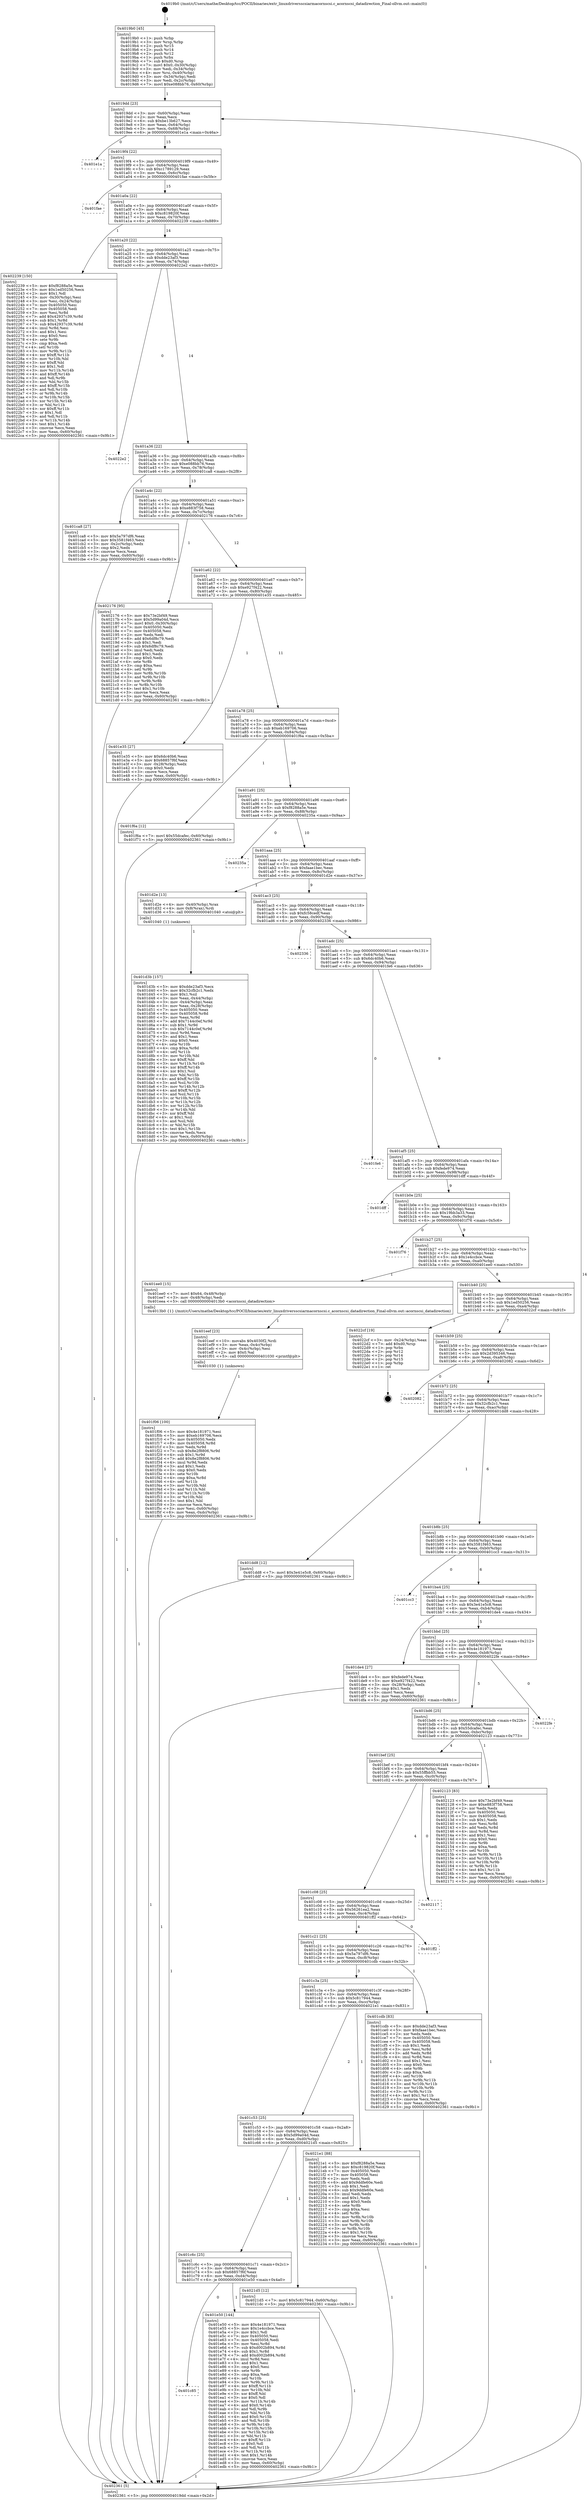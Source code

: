 digraph "0x4019b0" {
  label = "0x4019b0 (/mnt/c/Users/mathe/Desktop/tcc/POCII/binaries/extr_linuxdriversscsiarmacornscsi.c_acornscsi_datadirection_Final-ollvm.out::main(0))"
  labelloc = "t"
  node[shape=record]

  Entry [label="",width=0.3,height=0.3,shape=circle,fillcolor=black,style=filled]
  "0x4019dd" [label="{
     0x4019dd [23]\l
     | [instrs]\l
     &nbsp;&nbsp;0x4019dd \<+3\>: mov -0x60(%rbp),%eax\l
     &nbsp;&nbsp;0x4019e0 \<+2\>: mov %eax,%ecx\l
     &nbsp;&nbsp;0x4019e2 \<+6\>: sub $0xbe13b627,%ecx\l
     &nbsp;&nbsp;0x4019e8 \<+3\>: mov %eax,-0x64(%rbp)\l
     &nbsp;&nbsp;0x4019eb \<+3\>: mov %ecx,-0x68(%rbp)\l
     &nbsp;&nbsp;0x4019ee \<+6\>: je 0000000000401e1a \<main+0x46a\>\l
  }"]
  "0x401e1a" [label="{
     0x401e1a\l
  }", style=dashed]
  "0x4019f4" [label="{
     0x4019f4 [22]\l
     | [instrs]\l
     &nbsp;&nbsp;0x4019f4 \<+5\>: jmp 00000000004019f9 \<main+0x49\>\l
     &nbsp;&nbsp;0x4019f9 \<+3\>: mov -0x64(%rbp),%eax\l
     &nbsp;&nbsp;0x4019fc \<+5\>: sub $0xc1789129,%eax\l
     &nbsp;&nbsp;0x401a01 \<+3\>: mov %eax,-0x6c(%rbp)\l
     &nbsp;&nbsp;0x401a04 \<+6\>: je 0000000000401fae \<main+0x5fe\>\l
  }"]
  Exit [label="",width=0.3,height=0.3,shape=circle,fillcolor=black,style=filled,peripheries=2]
  "0x401fae" [label="{
     0x401fae\l
  }", style=dashed]
  "0x401a0a" [label="{
     0x401a0a [22]\l
     | [instrs]\l
     &nbsp;&nbsp;0x401a0a \<+5\>: jmp 0000000000401a0f \<main+0x5f\>\l
     &nbsp;&nbsp;0x401a0f \<+3\>: mov -0x64(%rbp),%eax\l
     &nbsp;&nbsp;0x401a12 \<+5\>: sub $0xc819820f,%eax\l
     &nbsp;&nbsp;0x401a17 \<+3\>: mov %eax,-0x70(%rbp)\l
     &nbsp;&nbsp;0x401a1a \<+6\>: je 0000000000402239 \<main+0x889\>\l
  }"]
  "0x401f06" [label="{
     0x401f06 [100]\l
     | [instrs]\l
     &nbsp;&nbsp;0x401f06 \<+5\>: mov $0x4e181971,%esi\l
     &nbsp;&nbsp;0x401f0b \<+5\>: mov $0xeb169706,%ecx\l
     &nbsp;&nbsp;0x401f10 \<+7\>: mov 0x405050,%edx\l
     &nbsp;&nbsp;0x401f17 \<+8\>: mov 0x405058,%r8d\l
     &nbsp;&nbsp;0x401f1f \<+3\>: mov %edx,%r9d\l
     &nbsp;&nbsp;0x401f22 \<+7\>: sub $0x8e2f8806,%r9d\l
     &nbsp;&nbsp;0x401f29 \<+4\>: sub $0x1,%r9d\l
     &nbsp;&nbsp;0x401f2d \<+7\>: add $0x8e2f8806,%r9d\l
     &nbsp;&nbsp;0x401f34 \<+4\>: imul %r9d,%edx\l
     &nbsp;&nbsp;0x401f38 \<+3\>: and $0x1,%edx\l
     &nbsp;&nbsp;0x401f3b \<+3\>: cmp $0x0,%edx\l
     &nbsp;&nbsp;0x401f3e \<+4\>: sete %r10b\l
     &nbsp;&nbsp;0x401f42 \<+4\>: cmp $0xa,%r8d\l
     &nbsp;&nbsp;0x401f46 \<+4\>: setl %r11b\l
     &nbsp;&nbsp;0x401f4a \<+3\>: mov %r10b,%bl\l
     &nbsp;&nbsp;0x401f4d \<+3\>: and %r11b,%bl\l
     &nbsp;&nbsp;0x401f50 \<+3\>: xor %r11b,%r10b\l
     &nbsp;&nbsp;0x401f53 \<+3\>: or %r10b,%bl\l
     &nbsp;&nbsp;0x401f56 \<+3\>: test $0x1,%bl\l
     &nbsp;&nbsp;0x401f59 \<+3\>: cmovne %ecx,%esi\l
     &nbsp;&nbsp;0x401f5c \<+3\>: mov %esi,-0x60(%rbp)\l
     &nbsp;&nbsp;0x401f5f \<+6\>: mov %eax,-0xdc(%rbp)\l
     &nbsp;&nbsp;0x401f65 \<+5\>: jmp 0000000000402361 \<main+0x9b1\>\l
  }"]
  "0x402239" [label="{
     0x402239 [150]\l
     | [instrs]\l
     &nbsp;&nbsp;0x402239 \<+5\>: mov $0xf8288a5e,%eax\l
     &nbsp;&nbsp;0x40223e \<+5\>: mov $0x1ed50256,%ecx\l
     &nbsp;&nbsp;0x402243 \<+2\>: mov $0x1,%dl\l
     &nbsp;&nbsp;0x402245 \<+3\>: mov -0x30(%rbp),%esi\l
     &nbsp;&nbsp;0x402248 \<+3\>: mov %esi,-0x24(%rbp)\l
     &nbsp;&nbsp;0x40224b \<+7\>: mov 0x405050,%esi\l
     &nbsp;&nbsp;0x402252 \<+7\>: mov 0x405058,%edi\l
     &nbsp;&nbsp;0x402259 \<+3\>: mov %esi,%r8d\l
     &nbsp;&nbsp;0x40225c \<+7\>: add $0x42937c39,%r8d\l
     &nbsp;&nbsp;0x402263 \<+4\>: sub $0x1,%r8d\l
     &nbsp;&nbsp;0x402267 \<+7\>: sub $0x42937c39,%r8d\l
     &nbsp;&nbsp;0x40226e \<+4\>: imul %r8d,%esi\l
     &nbsp;&nbsp;0x402272 \<+3\>: and $0x1,%esi\l
     &nbsp;&nbsp;0x402275 \<+3\>: cmp $0x0,%esi\l
     &nbsp;&nbsp;0x402278 \<+4\>: sete %r9b\l
     &nbsp;&nbsp;0x40227c \<+3\>: cmp $0xa,%edi\l
     &nbsp;&nbsp;0x40227f \<+4\>: setl %r10b\l
     &nbsp;&nbsp;0x402283 \<+3\>: mov %r9b,%r11b\l
     &nbsp;&nbsp;0x402286 \<+4\>: xor $0xff,%r11b\l
     &nbsp;&nbsp;0x40228a \<+3\>: mov %r10b,%bl\l
     &nbsp;&nbsp;0x40228d \<+3\>: xor $0xff,%bl\l
     &nbsp;&nbsp;0x402290 \<+3\>: xor $0x1,%dl\l
     &nbsp;&nbsp;0x402293 \<+3\>: mov %r11b,%r14b\l
     &nbsp;&nbsp;0x402296 \<+4\>: and $0xff,%r14b\l
     &nbsp;&nbsp;0x40229a \<+3\>: and %dl,%r9b\l
     &nbsp;&nbsp;0x40229d \<+3\>: mov %bl,%r15b\l
     &nbsp;&nbsp;0x4022a0 \<+4\>: and $0xff,%r15b\l
     &nbsp;&nbsp;0x4022a4 \<+3\>: and %dl,%r10b\l
     &nbsp;&nbsp;0x4022a7 \<+3\>: or %r9b,%r14b\l
     &nbsp;&nbsp;0x4022aa \<+3\>: or %r10b,%r15b\l
     &nbsp;&nbsp;0x4022ad \<+3\>: xor %r15b,%r14b\l
     &nbsp;&nbsp;0x4022b0 \<+3\>: or %bl,%r11b\l
     &nbsp;&nbsp;0x4022b3 \<+4\>: xor $0xff,%r11b\l
     &nbsp;&nbsp;0x4022b7 \<+3\>: or $0x1,%dl\l
     &nbsp;&nbsp;0x4022ba \<+3\>: and %dl,%r11b\l
     &nbsp;&nbsp;0x4022bd \<+3\>: or %r11b,%r14b\l
     &nbsp;&nbsp;0x4022c0 \<+4\>: test $0x1,%r14b\l
     &nbsp;&nbsp;0x4022c4 \<+3\>: cmovne %ecx,%eax\l
     &nbsp;&nbsp;0x4022c7 \<+3\>: mov %eax,-0x60(%rbp)\l
     &nbsp;&nbsp;0x4022ca \<+5\>: jmp 0000000000402361 \<main+0x9b1\>\l
  }"]
  "0x401a20" [label="{
     0x401a20 [22]\l
     | [instrs]\l
     &nbsp;&nbsp;0x401a20 \<+5\>: jmp 0000000000401a25 \<main+0x75\>\l
     &nbsp;&nbsp;0x401a25 \<+3\>: mov -0x64(%rbp),%eax\l
     &nbsp;&nbsp;0x401a28 \<+5\>: sub $0xdde23af3,%eax\l
     &nbsp;&nbsp;0x401a2d \<+3\>: mov %eax,-0x74(%rbp)\l
     &nbsp;&nbsp;0x401a30 \<+6\>: je 00000000004022e2 \<main+0x932\>\l
  }"]
  "0x401eef" [label="{
     0x401eef [23]\l
     | [instrs]\l
     &nbsp;&nbsp;0x401eef \<+10\>: movabs $0x4030f2,%rdi\l
     &nbsp;&nbsp;0x401ef9 \<+3\>: mov %eax,-0x4c(%rbp)\l
     &nbsp;&nbsp;0x401efc \<+3\>: mov -0x4c(%rbp),%esi\l
     &nbsp;&nbsp;0x401eff \<+2\>: mov $0x0,%al\l
     &nbsp;&nbsp;0x401f01 \<+5\>: call 0000000000401030 \<printf@plt\>\l
     | [calls]\l
     &nbsp;&nbsp;0x401030 \{1\} (unknown)\l
  }"]
  "0x4022e2" [label="{
     0x4022e2\l
  }", style=dashed]
  "0x401a36" [label="{
     0x401a36 [22]\l
     | [instrs]\l
     &nbsp;&nbsp;0x401a36 \<+5\>: jmp 0000000000401a3b \<main+0x8b\>\l
     &nbsp;&nbsp;0x401a3b \<+3\>: mov -0x64(%rbp),%eax\l
     &nbsp;&nbsp;0x401a3e \<+5\>: sub $0xe088bb76,%eax\l
     &nbsp;&nbsp;0x401a43 \<+3\>: mov %eax,-0x78(%rbp)\l
     &nbsp;&nbsp;0x401a46 \<+6\>: je 0000000000401ca8 \<main+0x2f8\>\l
  }"]
  "0x401c85" [label="{
     0x401c85\l
  }", style=dashed]
  "0x401ca8" [label="{
     0x401ca8 [27]\l
     | [instrs]\l
     &nbsp;&nbsp;0x401ca8 \<+5\>: mov $0x5a797df6,%eax\l
     &nbsp;&nbsp;0x401cad \<+5\>: mov $0x3581f463,%ecx\l
     &nbsp;&nbsp;0x401cb2 \<+3\>: mov -0x2c(%rbp),%edx\l
     &nbsp;&nbsp;0x401cb5 \<+3\>: cmp $0x2,%edx\l
     &nbsp;&nbsp;0x401cb8 \<+3\>: cmovne %ecx,%eax\l
     &nbsp;&nbsp;0x401cbb \<+3\>: mov %eax,-0x60(%rbp)\l
     &nbsp;&nbsp;0x401cbe \<+5\>: jmp 0000000000402361 \<main+0x9b1\>\l
  }"]
  "0x401a4c" [label="{
     0x401a4c [22]\l
     | [instrs]\l
     &nbsp;&nbsp;0x401a4c \<+5\>: jmp 0000000000401a51 \<main+0xa1\>\l
     &nbsp;&nbsp;0x401a51 \<+3\>: mov -0x64(%rbp),%eax\l
     &nbsp;&nbsp;0x401a54 \<+5\>: sub $0xe883f758,%eax\l
     &nbsp;&nbsp;0x401a59 \<+3\>: mov %eax,-0x7c(%rbp)\l
     &nbsp;&nbsp;0x401a5c \<+6\>: je 0000000000402176 \<main+0x7c6\>\l
  }"]
  "0x402361" [label="{
     0x402361 [5]\l
     | [instrs]\l
     &nbsp;&nbsp;0x402361 \<+5\>: jmp 00000000004019dd \<main+0x2d\>\l
  }"]
  "0x4019b0" [label="{
     0x4019b0 [45]\l
     | [instrs]\l
     &nbsp;&nbsp;0x4019b0 \<+1\>: push %rbp\l
     &nbsp;&nbsp;0x4019b1 \<+3\>: mov %rsp,%rbp\l
     &nbsp;&nbsp;0x4019b4 \<+2\>: push %r15\l
     &nbsp;&nbsp;0x4019b6 \<+2\>: push %r14\l
     &nbsp;&nbsp;0x4019b8 \<+2\>: push %r12\l
     &nbsp;&nbsp;0x4019ba \<+1\>: push %rbx\l
     &nbsp;&nbsp;0x4019bb \<+7\>: sub $0xd0,%rsp\l
     &nbsp;&nbsp;0x4019c2 \<+7\>: movl $0x0,-0x30(%rbp)\l
     &nbsp;&nbsp;0x4019c9 \<+3\>: mov %edi,-0x34(%rbp)\l
     &nbsp;&nbsp;0x4019cc \<+4\>: mov %rsi,-0x40(%rbp)\l
     &nbsp;&nbsp;0x4019d0 \<+3\>: mov -0x34(%rbp),%edi\l
     &nbsp;&nbsp;0x4019d3 \<+3\>: mov %edi,-0x2c(%rbp)\l
     &nbsp;&nbsp;0x4019d6 \<+7\>: movl $0xe088bb76,-0x60(%rbp)\l
  }"]
  "0x401e50" [label="{
     0x401e50 [144]\l
     | [instrs]\l
     &nbsp;&nbsp;0x401e50 \<+5\>: mov $0x4e181971,%eax\l
     &nbsp;&nbsp;0x401e55 \<+5\>: mov $0x1e4ccbce,%ecx\l
     &nbsp;&nbsp;0x401e5a \<+2\>: mov $0x1,%dl\l
     &nbsp;&nbsp;0x401e5c \<+7\>: mov 0x405050,%esi\l
     &nbsp;&nbsp;0x401e63 \<+7\>: mov 0x405058,%edi\l
     &nbsp;&nbsp;0x401e6a \<+3\>: mov %esi,%r8d\l
     &nbsp;&nbsp;0x401e6d \<+7\>: sub $0xd002b894,%r8d\l
     &nbsp;&nbsp;0x401e74 \<+4\>: sub $0x1,%r8d\l
     &nbsp;&nbsp;0x401e78 \<+7\>: add $0xd002b894,%r8d\l
     &nbsp;&nbsp;0x401e7f \<+4\>: imul %r8d,%esi\l
     &nbsp;&nbsp;0x401e83 \<+3\>: and $0x1,%esi\l
     &nbsp;&nbsp;0x401e86 \<+3\>: cmp $0x0,%esi\l
     &nbsp;&nbsp;0x401e89 \<+4\>: sete %r9b\l
     &nbsp;&nbsp;0x401e8d \<+3\>: cmp $0xa,%edi\l
     &nbsp;&nbsp;0x401e90 \<+4\>: setl %r10b\l
     &nbsp;&nbsp;0x401e94 \<+3\>: mov %r9b,%r11b\l
     &nbsp;&nbsp;0x401e97 \<+4\>: xor $0xff,%r11b\l
     &nbsp;&nbsp;0x401e9b \<+3\>: mov %r10b,%bl\l
     &nbsp;&nbsp;0x401e9e \<+3\>: xor $0xff,%bl\l
     &nbsp;&nbsp;0x401ea1 \<+3\>: xor $0x0,%dl\l
     &nbsp;&nbsp;0x401ea4 \<+3\>: mov %r11b,%r14b\l
     &nbsp;&nbsp;0x401ea7 \<+4\>: and $0x0,%r14b\l
     &nbsp;&nbsp;0x401eab \<+3\>: and %dl,%r9b\l
     &nbsp;&nbsp;0x401eae \<+3\>: mov %bl,%r15b\l
     &nbsp;&nbsp;0x401eb1 \<+4\>: and $0x0,%r15b\l
     &nbsp;&nbsp;0x401eb5 \<+3\>: and %dl,%r10b\l
     &nbsp;&nbsp;0x401eb8 \<+3\>: or %r9b,%r14b\l
     &nbsp;&nbsp;0x401ebb \<+3\>: or %r10b,%r15b\l
     &nbsp;&nbsp;0x401ebe \<+3\>: xor %r15b,%r14b\l
     &nbsp;&nbsp;0x401ec1 \<+3\>: or %bl,%r11b\l
     &nbsp;&nbsp;0x401ec4 \<+4\>: xor $0xff,%r11b\l
     &nbsp;&nbsp;0x401ec8 \<+3\>: or $0x0,%dl\l
     &nbsp;&nbsp;0x401ecb \<+3\>: and %dl,%r11b\l
     &nbsp;&nbsp;0x401ece \<+3\>: or %r11b,%r14b\l
     &nbsp;&nbsp;0x401ed1 \<+4\>: test $0x1,%r14b\l
     &nbsp;&nbsp;0x401ed5 \<+3\>: cmovne %ecx,%eax\l
     &nbsp;&nbsp;0x401ed8 \<+3\>: mov %eax,-0x60(%rbp)\l
     &nbsp;&nbsp;0x401edb \<+5\>: jmp 0000000000402361 \<main+0x9b1\>\l
  }"]
  "0x402176" [label="{
     0x402176 [95]\l
     | [instrs]\l
     &nbsp;&nbsp;0x402176 \<+5\>: mov $0x73e2bf49,%eax\l
     &nbsp;&nbsp;0x40217b \<+5\>: mov $0x5d99a04d,%ecx\l
     &nbsp;&nbsp;0x402180 \<+7\>: movl $0x0,-0x30(%rbp)\l
     &nbsp;&nbsp;0x402187 \<+7\>: mov 0x405050,%edx\l
     &nbsp;&nbsp;0x40218e \<+7\>: mov 0x405058,%esi\l
     &nbsp;&nbsp;0x402195 \<+2\>: mov %edx,%edi\l
     &nbsp;&nbsp;0x402197 \<+6\>: add $0x6df8c79,%edi\l
     &nbsp;&nbsp;0x40219d \<+3\>: sub $0x1,%edi\l
     &nbsp;&nbsp;0x4021a0 \<+6\>: sub $0x6df8c79,%edi\l
     &nbsp;&nbsp;0x4021a6 \<+3\>: imul %edi,%edx\l
     &nbsp;&nbsp;0x4021a9 \<+3\>: and $0x1,%edx\l
     &nbsp;&nbsp;0x4021ac \<+3\>: cmp $0x0,%edx\l
     &nbsp;&nbsp;0x4021af \<+4\>: sete %r8b\l
     &nbsp;&nbsp;0x4021b3 \<+3\>: cmp $0xa,%esi\l
     &nbsp;&nbsp;0x4021b6 \<+4\>: setl %r9b\l
     &nbsp;&nbsp;0x4021ba \<+3\>: mov %r8b,%r10b\l
     &nbsp;&nbsp;0x4021bd \<+3\>: and %r9b,%r10b\l
     &nbsp;&nbsp;0x4021c0 \<+3\>: xor %r9b,%r8b\l
     &nbsp;&nbsp;0x4021c3 \<+3\>: or %r8b,%r10b\l
     &nbsp;&nbsp;0x4021c6 \<+4\>: test $0x1,%r10b\l
     &nbsp;&nbsp;0x4021ca \<+3\>: cmovne %ecx,%eax\l
     &nbsp;&nbsp;0x4021cd \<+3\>: mov %eax,-0x60(%rbp)\l
     &nbsp;&nbsp;0x4021d0 \<+5\>: jmp 0000000000402361 \<main+0x9b1\>\l
  }"]
  "0x401a62" [label="{
     0x401a62 [22]\l
     | [instrs]\l
     &nbsp;&nbsp;0x401a62 \<+5\>: jmp 0000000000401a67 \<main+0xb7\>\l
     &nbsp;&nbsp;0x401a67 \<+3\>: mov -0x64(%rbp),%eax\l
     &nbsp;&nbsp;0x401a6a \<+5\>: sub $0xe927f422,%eax\l
     &nbsp;&nbsp;0x401a6f \<+3\>: mov %eax,-0x80(%rbp)\l
     &nbsp;&nbsp;0x401a72 \<+6\>: je 0000000000401e35 \<main+0x485\>\l
  }"]
  "0x401c6c" [label="{
     0x401c6c [25]\l
     | [instrs]\l
     &nbsp;&nbsp;0x401c6c \<+5\>: jmp 0000000000401c71 \<main+0x2c1\>\l
     &nbsp;&nbsp;0x401c71 \<+3\>: mov -0x64(%rbp),%eax\l
     &nbsp;&nbsp;0x401c74 \<+5\>: sub $0x68857f6f,%eax\l
     &nbsp;&nbsp;0x401c79 \<+6\>: mov %eax,-0xd4(%rbp)\l
     &nbsp;&nbsp;0x401c7f \<+6\>: je 0000000000401e50 \<main+0x4a0\>\l
  }"]
  "0x401e35" [label="{
     0x401e35 [27]\l
     | [instrs]\l
     &nbsp;&nbsp;0x401e35 \<+5\>: mov $0x6dc40b6,%eax\l
     &nbsp;&nbsp;0x401e3a \<+5\>: mov $0x68857f6f,%ecx\l
     &nbsp;&nbsp;0x401e3f \<+3\>: mov -0x28(%rbp),%edx\l
     &nbsp;&nbsp;0x401e42 \<+3\>: cmp $0x0,%edx\l
     &nbsp;&nbsp;0x401e45 \<+3\>: cmove %ecx,%eax\l
     &nbsp;&nbsp;0x401e48 \<+3\>: mov %eax,-0x60(%rbp)\l
     &nbsp;&nbsp;0x401e4b \<+5\>: jmp 0000000000402361 \<main+0x9b1\>\l
  }"]
  "0x401a78" [label="{
     0x401a78 [25]\l
     | [instrs]\l
     &nbsp;&nbsp;0x401a78 \<+5\>: jmp 0000000000401a7d \<main+0xcd\>\l
     &nbsp;&nbsp;0x401a7d \<+3\>: mov -0x64(%rbp),%eax\l
     &nbsp;&nbsp;0x401a80 \<+5\>: sub $0xeb169706,%eax\l
     &nbsp;&nbsp;0x401a85 \<+6\>: mov %eax,-0x84(%rbp)\l
     &nbsp;&nbsp;0x401a8b \<+6\>: je 0000000000401f6a \<main+0x5ba\>\l
  }"]
  "0x4021d5" [label="{
     0x4021d5 [12]\l
     | [instrs]\l
     &nbsp;&nbsp;0x4021d5 \<+7\>: movl $0x5c817944,-0x60(%rbp)\l
     &nbsp;&nbsp;0x4021dc \<+5\>: jmp 0000000000402361 \<main+0x9b1\>\l
  }"]
  "0x401f6a" [label="{
     0x401f6a [12]\l
     | [instrs]\l
     &nbsp;&nbsp;0x401f6a \<+7\>: movl $0x55dcafec,-0x60(%rbp)\l
     &nbsp;&nbsp;0x401f71 \<+5\>: jmp 0000000000402361 \<main+0x9b1\>\l
  }"]
  "0x401a91" [label="{
     0x401a91 [25]\l
     | [instrs]\l
     &nbsp;&nbsp;0x401a91 \<+5\>: jmp 0000000000401a96 \<main+0xe6\>\l
     &nbsp;&nbsp;0x401a96 \<+3\>: mov -0x64(%rbp),%eax\l
     &nbsp;&nbsp;0x401a99 \<+5\>: sub $0xf8288a5e,%eax\l
     &nbsp;&nbsp;0x401a9e \<+6\>: mov %eax,-0x88(%rbp)\l
     &nbsp;&nbsp;0x401aa4 \<+6\>: je 000000000040235a \<main+0x9aa\>\l
  }"]
  "0x401c53" [label="{
     0x401c53 [25]\l
     | [instrs]\l
     &nbsp;&nbsp;0x401c53 \<+5\>: jmp 0000000000401c58 \<main+0x2a8\>\l
     &nbsp;&nbsp;0x401c58 \<+3\>: mov -0x64(%rbp),%eax\l
     &nbsp;&nbsp;0x401c5b \<+5\>: sub $0x5d99a04d,%eax\l
     &nbsp;&nbsp;0x401c60 \<+6\>: mov %eax,-0xd0(%rbp)\l
     &nbsp;&nbsp;0x401c66 \<+6\>: je 00000000004021d5 \<main+0x825\>\l
  }"]
  "0x40235a" [label="{
     0x40235a\l
  }", style=dashed]
  "0x401aaa" [label="{
     0x401aaa [25]\l
     | [instrs]\l
     &nbsp;&nbsp;0x401aaa \<+5\>: jmp 0000000000401aaf \<main+0xff\>\l
     &nbsp;&nbsp;0x401aaf \<+3\>: mov -0x64(%rbp),%eax\l
     &nbsp;&nbsp;0x401ab2 \<+5\>: sub $0xfaae1bec,%eax\l
     &nbsp;&nbsp;0x401ab7 \<+6\>: mov %eax,-0x8c(%rbp)\l
     &nbsp;&nbsp;0x401abd \<+6\>: je 0000000000401d2e \<main+0x37e\>\l
  }"]
  "0x4021e1" [label="{
     0x4021e1 [88]\l
     | [instrs]\l
     &nbsp;&nbsp;0x4021e1 \<+5\>: mov $0xf8288a5e,%eax\l
     &nbsp;&nbsp;0x4021e6 \<+5\>: mov $0xc819820f,%ecx\l
     &nbsp;&nbsp;0x4021eb \<+7\>: mov 0x405050,%edx\l
     &nbsp;&nbsp;0x4021f2 \<+7\>: mov 0x405058,%esi\l
     &nbsp;&nbsp;0x4021f9 \<+2\>: mov %edx,%edi\l
     &nbsp;&nbsp;0x4021fb \<+6\>: add $0x9ddfe60e,%edi\l
     &nbsp;&nbsp;0x402201 \<+3\>: sub $0x1,%edi\l
     &nbsp;&nbsp;0x402204 \<+6\>: sub $0x9ddfe60e,%edi\l
     &nbsp;&nbsp;0x40220a \<+3\>: imul %edi,%edx\l
     &nbsp;&nbsp;0x40220d \<+3\>: and $0x1,%edx\l
     &nbsp;&nbsp;0x402210 \<+3\>: cmp $0x0,%edx\l
     &nbsp;&nbsp;0x402213 \<+4\>: sete %r8b\l
     &nbsp;&nbsp;0x402217 \<+3\>: cmp $0xa,%esi\l
     &nbsp;&nbsp;0x40221a \<+4\>: setl %r9b\l
     &nbsp;&nbsp;0x40221e \<+3\>: mov %r8b,%r10b\l
     &nbsp;&nbsp;0x402221 \<+3\>: and %r9b,%r10b\l
     &nbsp;&nbsp;0x402224 \<+3\>: xor %r9b,%r8b\l
     &nbsp;&nbsp;0x402227 \<+3\>: or %r8b,%r10b\l
     &nbsp;&nbsp;0x40222a \<+4\>: test $0x1,%r10b\l
     &nbsp;&nbsp;0x40222e \<+3\>: cmovne %ecx,%eax\l
     &nbsp;&nbsp;0x402231 \<+3\>: mov %eax,-0x60(%rbp)\l
     &nbsp;&nbsp;0x402234 \<+5\>: jmp 0000000000402361 \<main+0x9b1\>\l
  }"]
  "0x401d2e" [label="{
     0x401d2e [13]\l
     | [instrs]\l
     &nbsp;&nbsp;0x401d2e \<+4\>: mov -0x40(%rbp),%rax\l
     &nbsp;&nbsp;0x401d32 \<+4\>: mov 0x8(%rax),%rdi\l
     &nbsp;&nbsp;0x401d36 \<+5\>: call 0000000000401040 \<atoi@plt\>\l
     | [calls]\l
     &nbsp;&nbsp;0x401040 \{1\} (unknown)\l
  }"]
  "0x401ac3" [label="{
     0x401ac3 [25]\l
     | [instrs]\l
     &nbsp;&nbsp;0x401ac3 \<+5\>: jmp 0000000000401ac8 \<main+0x118\>\l
     &nbsp;&nbsp;0x401ac8 \<+3\>: mov -0x64(%rbp),%eax\l
     &nbsp;&nbsp;0x401acb \<+5\>: sub $0xfc58cedf,%eax\l
     &nbsp;&nbsp;0x401ad0 \<+6\>: mov %eax,-0x90(%rbp)\l
     &nbsp;&nbsp;0x401ad6 \<+6\>: je 0000000000402336 \<main+0x986\>\l
  }"]
  "0x401d3b" [label="{
     0x401d3b [157]\l
     | [instrs]\l
     &nbsp;&nbsp;0x401d3b \<+5\>: mov $0xdde23af3,%ecx\l
     &nbsp;&nbsp;0x401d40 \<+5\>: mov $0x32cfb2c1,%edx\l
     &nbsp;&nbsp;0x401d45 \<+3\>: mov $0x1,%sil\l
     &nbsp;&nbsp;0x401d48 \<+3\>: mov %eax,-0x44(%rbp)\l
     &nbsp;&nbsp;0x401d4b \<+3\>: mov -0x44(%rbp),%eax\l
     &nbsp;&nbsp;0x401d4e \<+3\>: mov %eax,-0x28(%rbp)\l
     &nbsp;&nbsp;0x401d51 \<+7\>: mov 0x405050,%eax\l
     &nbsp;&nbsp;0x401d58 \<+8\>: mov 0x405058,%r8d\l
     &nbsp;&nbsp;0x401d60 \<+3\>: mov %eax,%r9d\l
     &nbsp;&nbsp;0x401d63 \<+7\>: add $0x7144c0ef,%r9d\l
     &nbsp;&nbsp;0x401d6a \<+4\>: sub $0x1,%r9d\l
     &nbsp;&nbsp;0x401d6e \<+7\>: sub $0x7144c0ef,%r9d\l
     &nbsp;&nbsp;0x401d75 \<+4\>: imul %r9d,%eax\l
     &nbsp;&nbsp;0x401d79 \<+3\>: and $0x1,%eax\l
     &nbsp;&nbsp;0x401d7c \<+3\>: cmp $0x0,%eax\l
     &nbsp;&nbsp;0x401d7f \<+4\>: sete %r10b\l
     &nbsp;&nbsp;0x401d83 \<+4\>: cmp $0xa,%r8d\l
     &nbsp;&nbsp;0x401d87 \<+4\>: setl %r11b\l
     &nbsp;&nbsp;0x401d8b \<+3\>: mov %r10b,%bl\l
     &nbsp;&nbsp;0x401d8e \<+3\>: xor $0xff,%bl\l
     &nbsp;&nbsp;0x401d91 \<+3\>: mov %r11b,%r14b\l
     &nbsp;&nbsp;0x401d94 \<+4\>: xor $0xff,%r14b\l
     &nbsp;&nbsp;0x401d98 \<+4\>: xor $0x1,%sil\l
     &nbsp;&nbsp;0x401d9c \<+3\>: mov %bl,%r15b\l
     &nbsp;&nbsp;0x401d9f \<+4\>: and $0xff,%r15b\l
     &nbsp;&nbsp;0x401da3 \<+3\>: and %sil,%r10b\l
     &nbsp;&nbsp;0x401da6 \<+3\>: mov %r14b,%r12b\l
     &nbsp;&nbsp;0x401da9 \<+4\>: and $0xff,%r12b\l
     &nbsp;&nbsp;0x401dad \<+3\>: and %sil,%r11b\l
     &nbsp;&nbsp;0x401db0 \<+3\>: or %r10b,%r15b\l
     &nbsp;&nbsp;0x401db3 \<+3\>: or %r11b,%r12b\l
     &nbsp;&nbsp;0x401db6 \<+3\>: xor %r12b,%r15b\l
     &nbsp;&nbsp;0x401db9 \<+3\>: or %r14b,%bl\l
     &nbsp;&nbsp;0x401dbc \<+3\>: xor $0xff,%bl\l
     &nbsp;&nbsp;0x401dbf \<+4\>: or $0x1,%sil\l
     &nbsp;&nbsp;0x401dc3 \<+3\>: and %sil,%bl\l
     &nbsp;&nbsp;0x401dc6 \<+3\>: or %bl,%r15b\l
     &nbsp;&nbsp;0x401dc9 \<+4\>: test $0x1,%r15b\l
     &nbsp;&nbsp;0x401dcd \<+3\>: cmovne %edx,%ecx\l
     &nbsp;&nbsp;0x401dd0 \<+3\>: mov %ecx,-0x60(%rbp)\l
     &nbsp;&nbsp;0x401dd3 \<+5\>: jmp 0000000000402361 \<main+0x9b1\>\l
  }"]
  "0x402336" [label="{
     0x402336\l
  }", style=dashed]
  "0x401adc" [label="{
     0x401adc [25]\l
     | [instrs]\l
     &nbsp;&nbsp;0x401adc \<+5\>: jmp 0000000000401ae1 \<main+0x131\>\l
     &nbsp;&nbsp;0x401ae1 \<+3\>: mov -0x64(%rbp),%eax\l
     &nbsp;&nbsp;0x401ae4 \<+5\>: sub $0x6dc40b6,%eax\l
     &nbsp;&nbsp;0x401ae9 \<+6\>: mov %eax,-0x94(%rbp)\l
     &nbsp;&nbsp;0x401aef \<+6\>: je 0000000000401fe6 \<main+0x636\>\l
  }"]
  "0x401c3a" [label="{
     0x401c3a [25]\l
     | [instrs]\l
     &nbsp;&nbsp;0x401c3a \<+5\>: jmp 0000000000401c3f \<main+0x28f\>\l
     &nbsp;&nbsp;0x401c3f \<+3\>: mov -0x64(%rbp),%eax\l
     &nbsp;&nbsp;0x401c42 \<+5\>: sub $0x5c817944,%eax\l
     &nbsp;&nbsp;0x401c47 \<+6\>: mov %eax,-0xcc(%rbp)\l
     &nbsp;&nbsp;0x401c4d \<+6\>: je 00000000004021e1 \<main+0x831\>\l
  }"]
  "0x401fe6" [label="{
     0x401fe6\l
  }", style=dashed]
  "0x401af5" [label="{
     0x401af5 [25]\l
     | [instrs]\l
     &nbsp;&nbsp;0x401af5 \<+5\>: jmp 0000000000401afa \<main+0x14a\>\l
     &nbsp;&nbsp;0x401afa \<+3\>: mov -0x64(%rbp),%eax\l
     &nbsp;&nbsp;0x401afd \<+5\>: sub $0xfede974,%eax\l
     &nbsp;&nbsp;0x401b02 \<+6\>: mov %eax,-0x98(%rbp)\l
     &nbsp;&nbsp;0x401b08 \<+6\>: je 0000000000401dff \<main+0x44f\>\l
  }"]
  "0x401cdb" [label="{
     0x401cdb [83]\l
     | [instrs]\l
     &nbsp;&nbsp;0x401cdb \<+5\>: mov $0xdde23af3,%eax\l
     &nbsp;&nbsp;0x401ce0 \<+5\>: mov $0xfaae1bec,%ecx\l
     &nbsp;&nbsp;0x401ce5 \<+2\>: xor %edx,%edx\l
     &nbsp;&nbsp;0x401ce7 \<+7\>: mov 0x405050,%esi\l
     &nbsp;&nbsp;0x401cee \<+7\>: mov 0x405058,%edi\l
     &nbsp;&nbsp;0x401cf5 \<+3\>: sub $0x1,%edx\l
     &nbsp;&nbsp;0x401cf8 \<+3\>: mov %esi,%r8d\l
     &nbsp;&nbsp;0x401cfb \<+3\>: add %edx,%r8d\l
     &nbsp;&nbsp;0x401cfe \<+4\>: imul %r8d,%esi\l
     &nbsp;&nbsp;0x401d02 \<+3\>: and $0x1,%esi\l
     &nbsp;&nbsp;0x401d05 \<+3\>: cmp $0x0,%esi\l
     &nbsp;&nbsp;0x401d08 \<+4\>: sete %r9b\l
     &nbsp;&nbsp;0x401d0c \<+3\>: cmp $0xa,%edi\l
     &nbsp;&nbsp;0x401d0f \<+4\>: setl %r10b\l
     &nbsp;&nbsp;0x401d13 \<+3\>: mov %r9b,%r11b\l
     &nbsp;&nbsp;0x401d16 \<+3\>: and %r10b,%r11b\l
     &nbsp;&nbsp;0x401d19 \<+3\>: xor %r10b,%r9b\l
     &nbsp;&nbsp;0x401d1c \<+3\>: or %r9b,%r11b\l
     &nbsp;&nbsp;0x401d1f \<+4\>: test $0x1,%r11b\l
     &nbsp;&nbsp;0x401d23 \<+3\>: cmovne %ecx,%eax\l
     &nbsp;&nbsp;0x401d26 \<+3\>: mov %eax,-0x60(%rbp)\l
     &nbsp;&nbsp;0x401d29 \<+5\>: jmp 0000000000402361 \<main+0x9b1\>\l
  }"]
  "0x401dff" [label="{
     0x401dff\l
  }", style=dashed]
  "0x401b0e" [label="{
     0x401b0e [25]\l
     | [instrs]\l
     &nbsp;&nbsp;0x401b0e \<+5\>: jmp 0000000000401b13 \<main+0x163\>\l
     &nbsp;&nbsp;0x401b13 \<+3\>: mov -0x64(%rbp),%eax\l
     &nbsp;&nbsp;0x401b16 \<+5\>: sub $0x19bb3a33,%eax\l
     &nbsp;&nbsp;0x401b1b \<+6\>: mov %eax,-0x9c(%rbp)\l
     &nbsp;&nbsp;0x401b21 \<+6\>: je 0000000000401f76 \<main+0x5c6\>\l
  }"]
  "0x401c21" [label="{
     0x401c21 [25]\l
     | [instrs]\l
     &nbsp;&nbsp;0x401c21 \<+5\>: jmp 0000000000401c26 \<main+0x276\>\l
     &nbsp;&nbsp;0x401c26 \<+3\>: mov -0x64(%rbp),%eax\l
     &nbsp;&nbsp;0x401c29 \<+5\>: sub $0x5a797df6,%eax\l
     &nbsp;&nbsp;0x401c2e \<+6\>: mov %eax,-0xc8(%rbp)\l
     &nbsp;&nbsp;0x401c34 \<+6\>: je 0000000000401cdb \<main+0x32b\>\l
  }"]
  "0x401f76" [label="{
     0x401f76\l
  }", style=dashed]
  "0x401b27" [label="{
     0x401b27 [25]\l
     | [instrs]\l
     &nbsp;&nbsp;0x401b27 \<+5\>: jmp 0000000000401b2c \<main+0x17c\>\l
     &nbsp;&nbsp;0x401b2c \<+3\>: mov -0x64(%rbp),%eax\l
     &nbsp;&nbsp;0x401b2f \<+5\>: sub $0x1e4ccbce,%eax\l
     &nbsp;&nbsp;0x401b34 \<+6\>: mov %eax,-0xa0(%rbp)\l
     &nbsp;&nbsp;0x401b3a \<+6\>: je 0000000000401ee0 \<main+0x530\>\l
  }"]
  "0x401ff2" [label="{
     0x401ff2\l
  }", style=dashed]
  "0x401ee0" [label="{
     0x401ee0 [15]\l
     | [instrs]\l
     &nbsp;&nbsp;0x401ee0 \<+7\>: movl $0x64,-0x48(%rbp)\l
     &nbsp;&nbsp;0x401ee7 \<+3\>: mov -0x48(%rbp),%edi\l
     &nbsp;&nbsp;0x401eea \<+5\>: call 00000000004013b0 \<acornscsi_datadirection\>\l
     | [calls]\l
     &nbsp;&nbsp;0x4013b0 \{1\} (/mnt/c/Users/mathe/Desktop/tcc/POCII/binaries/extr_linuxdriversscsiarmacornscsi.c_acornscsi_datadirection_Final-ollvm.out::acornscsi_datadirection)\l
  }"]
  "0x401b40" [label="{
     0x401b40 [25]\l
     | [instrs]\l
     &nbsp;&nbsp;0x401b40 \<+5\>: jmp 0000000000401b45 \<main+0x195\>\l
     &nbsp;&nbsp;0x401b45 \<+3\>: mov -0x64(%rbp),%eax\l
     &nbsp;&nbsp;0x401b48 \<+5\>: sub $0x1ed50256,%eax\l
     &nbsp;&nbsp;0x401b4d \<+6\>: mov %eax,-0xa4(%rbp)\l
     &nbsp;&nbsp;0x401b53 \<+6\>: je 00000000004022cf \<main+0x91f\>\l
  }"]
  "0x401c08" [label="{
     0x401c08 [25]\l
     | [instrs]\l
     &nbsp;&nbsp;0x401c08 \<+5\>: jmp 0000000000401c0d \<main+0x25d\>\l
     &nbsp;&nbsp;0x401c0d \<+3\>: mov -0x64(%rbp),%eax\l
     &nbsp;&nbsp;0x401c10 \<+5\>: sub $0x56261ea2,%eax\l
     &nbsp;&nbsp;0x401c15 \<+6\>: mov %eax,-0xc4(%rbp)\l
     &nbsp;&nbsp;0x401c1b \<+6\>: je 0000000000401ff2 \<main+0x642\>\l
  }"]
  "0x4022cf" [label="{
     0x4022cf [19]\l
     | [instrs]\l
     &nbsp;&nbsp;0x4022cf \<+3\>: mov -0x24(%rbp),%eax\l
     &nbsp;&nbsp;0x4022d2 \<+7\>: add $0xd0,%rsp\l
     &nbsp;&nbsp;0x4022d9 \<+1\>: pop %rbx\l
     &nbsp;&nbsp;0x4022da \<+2\>: pop %r12\l
     &nbsp;&nbsp;0x4022dc \<+2\>: pop %r14\l
     &nbsp;&nbsp;0x4022de \<+2\>: pop %r15\l
     &nbsp;&nbsp;0x4022e0 \<+1\>: pop %rbp\l
     &nbsp;&nbsp;0x4022e1 \<+1\>: ret\l
  }"]
  "0x401b59" [label="{
     0x401b59 [25]\l
     | [instrs]\l
     &nbsp;&nbsp;0x401b59 \<+5\>: jmp 0000000000401b5e \<main+0x1ae\>\l
     &nbsp;&nbsp;0x401b5e \<+3\>: mov -0x64(%rbp),%eax\l
     &nbsp;&nbsp;0x401b61 \<+5\>: sub $0x2d395346,%eax\l
     &nbsp;&nbsp;0x401b66 \<+6\>: mov %eax,-0xa8(%rbp)\l
     &nbsp;&nbsp;0x401b6c \<+6\>: je 0000000000402082 \<main+0x6d2\>\l
  }"]
  "0x402117" [label="{
     0x402117\l
  }", style=dashed]
  "0x402082" [label="{
     0x402082\l
  }", style=dashed]
  "0x401b72" [label="{
     0x401b72 [25]\l
     | [instrs]\l
     &nbsp;&nbsp;0x401b72 \<+5\>: jmp 0000000000401b77 \<main+0x1c7\>\l
     &nbsp;&nbsp;0x401b77 \<+3\>: mov -0x64(%rbp),%eax\l
     &nbsp;&nbsp;0x401b7a \<+5\>: sub $0x32cfb2c1,%eax\l
     &nbsp;&nbsp;0x401b7f \<+6\>: mov %eax,-0xac(%rbp)\l
     &nbsp;&nbsp;0x401b85 \<+6\>: je 0000000000401dd8 \<main+0x428\>\l
  }"]
  "0x401bef" [label="{
     0x401bef [25]\l
     | [instrs]\l
     &nbsp;&nbsp;0x401bef \<+5\>: jmp 0000000000401bf4 \<main+0x244\>\l
     &nbsp;&nbsp;0x401bf4 \<+3\>: mov -0x64(%rbp),%eax\l
     &nbsp;&nbsp;0x401bf7 \<+5\>: sub $0x55ffbb55,%eax\l
     &nbsp;&nbsp;0x401bfc \<+6\>: mov %eax,-0xc0(%rbp)\l
     &nbsp;&nbsp;0x401c02 \<+6\>: je 0000000000402117 \<main+0x767\>\l
  }"]
  "0x401dd8" [label="{
     0x401dd8 [12]\l
     | [instrs]\l
     &nbsp;&nbsp;0x401dd8 \<+7\>: movl $0x3e41e5c8,-0x60(%rbp)\l
     &nbsp;&nbsp;0x401ddf \<+5\>: jmp 0000000000402361 \<main+0x9b1\>\l
  }"]
  "0x401b8b" [label="{
     0x401b8b [25]\l
     | [instrs]\l
     &nbsp;&nbsp;0x401b8b \<+5\>: jmp 0000000000401b90 \<main+0x1e0\>\l
     &nbsp;&nbsp;0x401b90 \<+3\>: mov -0x64(%rbp),%eax\l
     &nbsp;&nbsp;0x401b93 \<+5\>: sub $0x3581f463,%eax\l
     &nbsp;&nbsp;0x401b98 \<+6\>: mov %eax,-0xb0(%rbp)\l
     &nbsp;&nbsp;0x401b9e \<+6\>: je 0000000000401cc3 \<main+0x313\>\l
  }"]
  "0x402123" [label="{
     0x402123 [83]\l
     | [instrs]\l
     &nbsp;&nbsp;0x402123 \<+5\>: mov $0x73e2bf49,%eax\l
     &nbsp;&nbsp;0x402128 \<+5\>: mov $0xe883f758,%ecx\l
     &nbsp;&nbsp;0x40212d \<+2\>: xor %edx,%edx\l
     &nbsp;&nbsp;0x40212f \<+7\>: mov 0x405050,%esi\l
     &nbsp;&nbsp;0x402136 \<+7\>: mov 0x405058,%edi\l
     &nbsp;&nbsp;0x40213d \<+3\>: sub $0x1,%edx\l
     &nbsp;&nbsp;0x402140 \<+3\>: mov %esi,%r8d\l
     &nbsp;&nbsp;0x402143 \<+3\>: add %edx,%r8d\l
     &nbsp;&nbsp;0x402146 \<+4\>: imul %r8d,%esi\l
     &nbsp;&nbsp;0x40214a \<+3\>: and $0x1,%esi\l
     &nbsp;&nbsp;0x40214d \<+3\>: cmp $0x0,%esi\l
     &nbsp;&nbsp;0x402150 \<+4\>: sete %r9b\l
     &nbsp;&nbsp;0x402154 \<+3\>: cmp $0xa,%edi\l
     &nbsp;&nbsp;0x402157 \<+4\>: setl %r10b\l
     &nbsp;&nbsp;0x40215b \<+3\>: mov %r9b,%r11b\l
     &nbsp;&nbsp;0x40215e \<+3\>: and %r10b,%r11b\l
     &nbsp;&nbsp;0x402161 \<+3\>: xor %r10b,%r9b\l
     &nbsp;&nbsp;0x402164 \<+3\>: or %r9b,%r11b\l
     &nbsp;&nbsp;0x402167 \<+4\>: test $0x1,%r11b\l
     &nbsp;&nbsp;0x40216b \<+3\>: cmovne %ecx,%eax\l
     &nbsp;&nbsp;0x40216e \<+3\>: mov %eax,-0x60(%rbp)\l
     &nbsp;&nbsp;0x402171 \<+5\>: jmp 0000000000402361 \<main+0x9b1\>\l
  }"]
  "0x401cc3" [label="{
     0x401cc3\l
  }", style=dashed]
  "0x401ba4" [label="{
     0x401ba4 [25]\l
     | [instrs]\l
     &nbsp;&nbsp;0x401ba4 \<+5\>: jmp 0000000000401ba9 \<main+0x1f9\>\l
     &nbsp;&nbsp;0x401ba9 \<+3\>: mov -0x64(%rbp),%eax\l
     &nbsp;&nbsp;0x401bac \<+5\>: sub $0x3e41e5c8,%eax\l
     &nbsp;&nbsp;0x401bb1 \<+6\>: mov %eax,-0xb4(%rbp)\l
     &nbsp;&nbsp;0x401bb7 \<+6\>: je 0000000000401de4 \<main+0x434\>\l
  }"]
  "0x401bd6" [label="{
     0x401bd6 [25]\l
     | [instrs]\l
     &nbsp;&nbsp;0x401bd6 \<+5\>: jmp 0000000000401bdb \<main+0x22b\>\l
     &nbsp;&nbsp;0x401bdb \<+3\>: mov -0x64(%rbp),%eax\l
     &nbsp;&nbsp;0x401bde \<+5\>: sub $0x55dcafec,%eax\l
     &nbsp;&nbsp;0x401be3 \<+6\>: mov %eax,-0xbc(%rbp)\l
     &nbsp;&nbsp;0x401be9 \<+6\>: je 0000000000402123 \<main+0x773\>\l
  }"]
  "0x401de4" [label="{
     0x401de4 [27]\l
     | [instrs]\l
     &nbsp;&nbsp;0x401de4 \<+5\>: mov $0xfede974,%eax\l
     &nbsp;&nbsp;0x401de9 \<+5\>: mov $0xe927f422,%ecx\l
     &nbsp;&nbsp;0x401dee \<+3\>: mov -0x28(%rbp),%edx\l
     &nbsp;&nbsp;0x401df1 \<+3\>: cmp $0x1,%edx\l
     &nbsp;&nbsp;0x401df4 \<+3\>: cmovl %ecx,%eax\l
     &nbsp;&nbsp;0x401df7 \<+3\>: mov %eax,-0x60(%rbp)\l
     &nbsp;&nbsp;0x401dfa \<+5\>: jmp 0000000000402361 \<main+0x9b1\>\l
  }"]
  "0x401bbd" [label="{
     0x401bbd [25]\l
     | [instrs]\l
     &nbsp;&nbsp;0x401bbd \<+5\>: jmp 0000000000401bc2 \<main+0x212\>\l
     &nbsp;&nbsp;0x401bc2 \<+3\>: mov -0x64(%rbp),%eax\l
     &nbsp;&nbsp;0x401bc5 \<+5\>: sub $0x4e181971,%eax\l
     &nbsp;&nbsp;0x401bca \<+6\>: mov %eax,-0xb8(%rbp)\l
     &nbsp;&nbsp;0x401bd0 \<+6\>: je 00000000004022fe \<main+0x94e\>\l
  }"]
  "0x4022fe" [label="{
     0x4022fe\l
  }", style=dashed]
  Entry -> "0x4019b0" [label=" 1"]
  "0x4019dd" -> "0x401e1a" [label=" 0"]
  "0x4019dd" -> "0x4019f4" [label=" 15"]
  "0x4022cf" -> Exit [label=" 1"]
  "0x4019f4" -> "0x401fae" [label=" 0"]
  "0x4019f4" -> "0x401a0a" [label=" 15"]
  "0x402239" -> "0x402361" [label=" 1"]
  "0x401a0a" -> "0x402239" [label=" 1"]
  "0x401a0a" -> "0x401a20" [label=" 14"]
  "0x4021e1" -> "0x402361" [label=" 1"]
  "0x401a20" -> "0x4022e2" [label=" 0"]
  "0x401a20" -> "0x401a36" [label=" 14"]
  "0x4021d5" -> "0x402361" [label=" 1"]
  "0x401a36" -> "0x401ca8" [label=" 1"]
  "0x401a36" -> "0x401a4c" [label=" 13"]
  "0x401ca8" -> "0x402361" [label=" 1"]
  "0x4019b0" -> "0x4019dd" [label=" 1"]
  "0x402361" -> "0x4019dd" [label=" 14"]
  "0x402176" -> "0x402361" [label=" 1"]
  "0x401a4c" -> "0x402176" [label=" 1"]
  "0x401a4c" -> "0x401a62" [label=" 12"]
  "0x402123" -> "0x402361" [label=" 1"]
  "0x401a62" -> "0x401e35" [label=" 1"]
  "0x401a62" -> "0x401a78" [label=" 11"]
  "0x401f06" -> "0x402361" [label=" 1"]
  "0x401a78" -> "0x401f6a" [label=" 1"]
  "0x401a78" -> "0x401a91" [label=" 10"]
  "0x401eef" -> "0x401f06" [label=" 1"]
  "0x401a91" -> "0x40235a" [label=" 0"]
  "0x401a91" -> "0x401aaa" [label=" 10"]
  "0x401e50" -> "0x402361" [label=" 1"]
  "0x401aaa" -> "0x401d2e" [label=" 1"]
  "0x401aaa" -> "0x401ac3" [label=" 9"]
  "0x401c6c" -> "0x401c85" [label=" 0"]
  "0x401ac3" -> "0x402336" [label=" 0"]
  "0x401ac3" -> "0x401adc" [label=" 9"]
  "0x401f6a" -> "0x402361" [label=" 1"]
  "0x401adc" -> "0x401fe6" [label=" 0"]
  "0x401adc" -> "0x401af5" [label=" 9"]
  "0x401c53" -> "0x401c6c" [label=" 1"]
  "0x401af5" -> "0x401dff" [label=" 0"]
  "0x401af5" -> "0x401b0e" [label=" 9"]
  "0x401c53" -> "0x4021d5" [label=" 1"]
  "0x401b0e" -> "0x401f76" [label=" 0"]
  "0x401b0e" -> "0x401b27" [label=" 9"]
  "0x401c3a" -> "0x401c53" [label=" 2"]
  "0x401b27" -> "0x401ee0" [label=" 1"]
  "0x401b27" -> "0x401b40" [label=" 8"]
  "0x401c3a" -> "0x4021e1" [label=" 1"]
  "0x401b40" -> "0x4022cf" [label=" 1"]
  "0x401b40" -> "0x401b59" [label=" 7"]
  "0x401e35" -> "0x402361" [label=" 1"]
  "0x401b59" -> "0x402082" [label=" 0"]
  "0x401b59" -> "0x401b72" [label=" 7"]
  "0x401de4" -> "0x402361" [label=" 1"]
  "0x401b72" -> "0x401dd8" [label=" 1"]
  "0x401b72" -> "0x401b8b" [label=" 6"]
  "0x401d3b" -> "0x402361" [label=" 1"]
  "0x401b8b" -> "0x401cc3" [label=" 0"]
  "0x401b8b" -> "0x401ba4" [label=" 6"]
  "0x401d2e" -> "0x401d3b" [label=" 1"]
  "0x401ba4" -> "0x401de4" [label=" 1"]
  "0x401ba4" -> "0x401bbd" [label=" 5"]
  "0x401c21" -> "0x401c3a" [label=" 3"]
  "0x401bbd" -> "0x4022fe" [label=" 0"]
  "0x401bbd" -> "0x401bd6" [label=" 5"]
  "0x401cdb" -> "0x402361" [label=" 1"]
  "0x401bd6" -> "0x402123" [label=" 1"]
  "0x401bd6" -> "0x401bef" [label=" 4"]
  "0x401dd8" -> "0x402361" [label=" 1"]
  "0x401bef" -> "0x402117" [label=" 0"]
  "0x401bef" -> "0x401c08" [label=" 4"]
  "0x401c6c" -> "0x401e50" [label=" 1"]
  "0x401c08" -> "0x401ff2" [label=" 0"]
  "0x401c08" -> "0x401c21" [label=" 4"]
  "0x401ee0" -> "0x401eef" [label=" 1"]
  "0x401c21" -> "0x401cdb" [label=" 1"]
}
